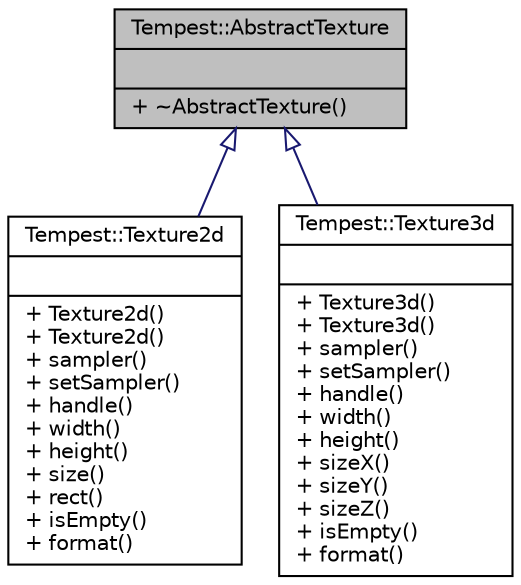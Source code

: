 digraph "Tempest::AbstractTexture"
{
  edge [fontname="Helvetica",fontsize="10",labelfontname="Helvetica",labelfontsize="10"];
  node [fontname="Helvetica",fontsize="10",shape=record];
  Node0 [label="{Tempest::AbstractTexture\n||+ ~AbstractTexture()\l}",height=0.2,width=0.4,color="black", fillcolor="grey75", style="filled", fontcolor="black"];
  Node0 -> Node1 [dir="back",color="midnightblue",fontsize="10",style="solid",arrowtail="onormal",fontname="Helvetica"];
  Node1 [label="{Tempest::Texture2d\n||+ Texture2d()\l+ Texture2d()\l+ sampler()\l+ setSampler()\l+ handle()\l+ width()\l+ height()\l+ size()\l+ rect()\l+ isEmpty()\l+ format()\l}",height=0.2,width=0.4,color="black", fillcolor="white", style="filled",URL="$class_tempest_1_1_texture2d.html",tooltip="simple 2d texture class "];
  Node0 -> Node2 [dir="back",color="midnightblue",fontsize="10",style="solid",arrowtail="onormal",fontname="Helvetica"];
  Node2 [label="{Tempest::Texture3d\n||+ Texture3d()\l+ Texture3d()\l+ sampler()\l+ setSampler()\l+ handle()\l+ width()\l+ height()\l+ sizeX()\l+ sizeY()\l+ sizeZ()\l+ isEmpty()\l+ format()\l}",height=0.2,width=0.4,color="black", fillcolor="white", style="filled",URL="$class_tempest_1_1_texture3d.html",tooltip="simple 3d texture class "];
}
